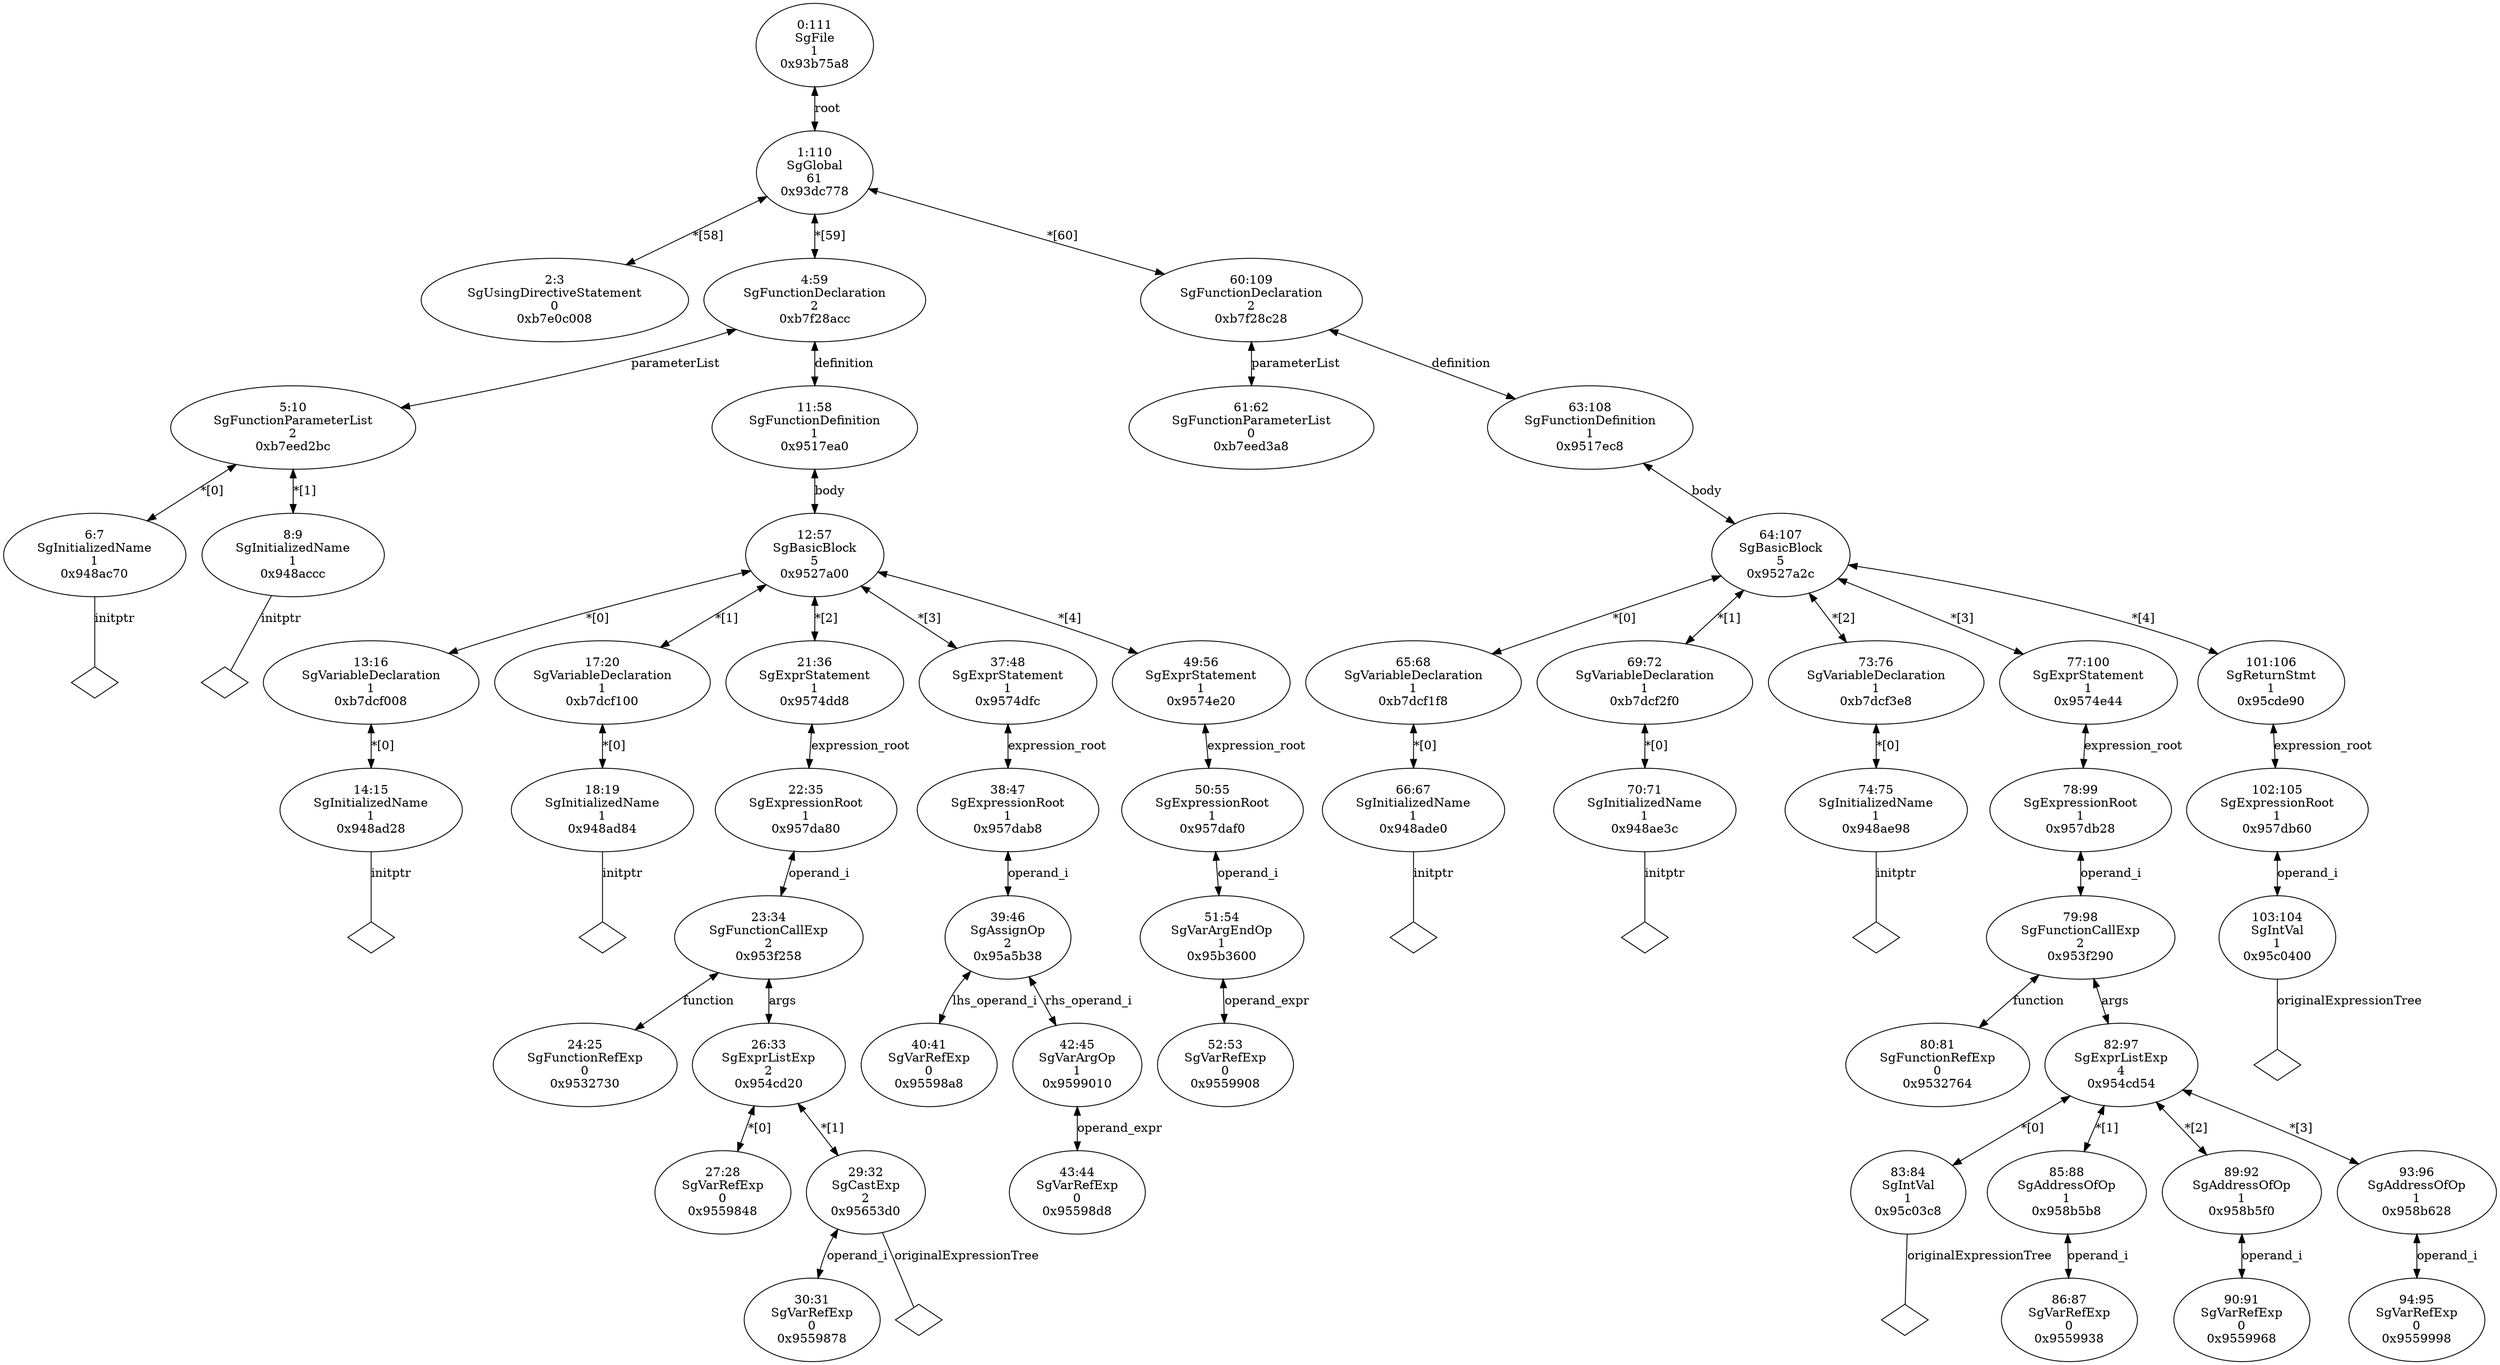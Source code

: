 digraph "G./parambinds-formals-intPtrs.C.dot" {
"0xb7e0c008"[label="2:3\nSgUsingDirectiveStatement\n0\n0xb7e0c008\n" ];
"0x948ac70"[label="6:7\nSgInitializedName\n1\n0x948ac70\n" ];
"0x948ac70" -> "0x948ac70__initptr__null"[label="initptr" dir=none ];
"0x948ac70__initptr__null"[label="" shape=diamond ];
"0x948accc"[label="8:9\nSgInitializedName\n1\n0x948accc\n" ];
"0x948accc" -> "0x948accc__initptr__null"[label="initptr" dir=none ];
"0x948accc__initptr__null"[label="" shape=diamond ];
"0xb7eed2bc"[label="5:10\nSgFunctionParameterList\n2\n0xb7eed2bc\n" ];
"0xb7eed2bc" -> "0x948ac70"[label="*[0]" dir=both ];
"0xb7eed2bc" -> "0x948accc"[label="*[1]" dir=both ];
"0x948ad28"[label="14:15\nSgInitializedName\n1\n0x948ad28\n" ];
"0x948ad28" -> "0x948ad28__initptr__null"[label="initptr" dir=none ];
"0x948ad28__initptr__null"[label="" shape=diamond ];
"0xb7dcf008"[label="13:16\nSgVariableDeclaration\n1\n0xb7dcf008\n" ];
"0xb7dcf008" -> "0x948ad28"[label="*[0]" dir=both ];
"0x948ad84"[label="18:19\nSgInitializedName\n1\n0x948ad84\n" ];
"0x948ad84" -> "0x948ad84__initptr__null"[label="initptr" dir=none ];
"0x948ad84__initptr__null"[label="" shape=diamond ];
"0xb7dcf100"[label="17:20\nSgVariableDeclaration\n1\n0xb7dcf100\n" ];
"0xb7dcf100" -> "0x948ad84"[label="*[0]" dir=both ];
"0x9532730"[label="24:25\nSgFunctionRefExp\n0\n0x9532730\n" ];
"0x9559848"[label="27:28\nSgVarRefExp\n0\n0x9559848\n" ];
"0x9559878"[label="30:31\nSgVarRefExp\n0\n0x9559878\n" ];
"0x95653d0"[label="29:32\nSgCastExp\n2\n0x95653d0\n" ];
"0x95653d0" -> "0x9559878"[label="operand_i" dir=both ];
"0x95653d0" -> "0x95653d0__originalExpressionTree__null"[label="originalExpressionTree" dir=none ];
"0x95653d0__originalExpressionTree__null"[label="" shape=diamond ];
"0x954cd20"[label="26:33\nSgExprListExp\n2\n0x954cd20\n" ];
"0x954cd20" -> "0x9559848"[label="*[0]" dir=both ];
"0x954cd20" -> "0x95653d0"[label="*[1]" dir=both ];
"0x953f258"[label="23:34\nSgFunctionCallExp\n2\n0x953f258\n" ];
"0x953f258" -> "0x9532730"[label="function" dir=both ];
"0x953f258" -> "0x954cd20"[label="args" dir=both ];
"0x957da80"[label="22:35\nSgExpressionRoot\n1\n0x957da80\n" ];
"0x957da80" -> "0x953f258"[label="operand_i" dir=both ];
"0x9574dd8"[label="21:36\nSgExprStatement\n1\n0x9574dd8\n" ];
"0x9574dd8" -> "0x957da80"[label="expression_root" dir=both ];
"0x95598a8"[label="40:41\nSgVarRefExp\n0\n0x95598a8\n" ];
"0x95598d8"[label="43:44\nSgVarRefExp\n0\n0x95598d8\n" ];
"0x9599010"[label="42:45\nSgVarArgOp\n1\n0x9599010\n" ];
"0x9599010" -> "0x95598d8"[label="operand_expr" dir=both ];
"0x95a5b38"[label="39:46\nSgAssignOp\n2\n0x95a5b38\n" ];
"0x95a5b38" -> "0x95598a8"[label="lhs_operand_i" dir=both ];
"0x95a5b38" -> "0x9599010"[label="rhs_operand_i" dir=both ];
"0x957dab8"[label="38:47\nSgExpressionRoot\n1\n0x957dab8\n" ];
"0x957dab8" -> "0x95a5b38"[label="operand_i" dir=both ];
"0x9574dfc"[label="37:48\nSgExprStatement\n1\n0x9574dfc\n" ];
"0x9574dfc" -> "0x957dab8"[label="expression_root" dir=both ];
"0x9559908"[label="52:53\nSgVarRefExp\n0\n0x9559908\n" ];
"0x95b3600"[label="51:54\nSgVarArgEndOp\n1\n0x95b3600\n" ];
"0x95b3600" -> "0x9559908"[label="operand_expr" dir=both ];
"0x957daf0"[label="50:55\nSgExpressionRoot\n1\n0x957daf0\n" ];
"0x957daf0" -> "0x95b3600"[label="operand_i" dir=both ];
"0x9574e20"[label="49:56\nSgExprStatement\n1\n0x9574e20\n" ];
"0x9574e20" -> "0x957daf0"[label="expression_root" dir=both ];
"0x9527a00"[label="12:57\nSgBasicBlock\n5\n0x9527a00\n" ];
"0x9527a00" -> "0xb7dcf008"[label="*[0]" dir=both ];
"0x9527a00" -> "0xb7dcf100"[label="*[1]" dir=both ];
"0x9527a00" -> "0x9574dd8"[label="*[2]" dir=both ];
"0x9527a00" -> "0x9574dfc"[label="*[3]" dir=both ];
"0x9527a00" -> "0x9574e20"[label="*[4]" dir=both ];
"0x9517ea0"[label="11:58\nSgFunctionDefinition\n1\n0x9517ea0\n" ];
"0x9517ea0" -> "0x9527a00"[label="body" dir=both ];
"0xb7f28acc"[label="4:59\nSgFunctionDeclaration\n2\n0xb7f28acc\n" ];
"0xb7f28acc" -> "0xb7eed2bc"[label="parameterList" dir=both ];
"0xb7f28acc" -> "0x9517ea0"[label="definition" dir=both ];
"0xb7eed3a8"[label="61:62\nSgFunctionParameterList\n0\n0xb7eed3a8\n" ];
"0x948ade0"[label="66:67\nSgInitializedName\n1\n0x948ade0\n" ];
"0x948ade0" -> "0x948ade0__initptr__null"[label="initptr" dir=none ];
"0x948ade0__initptr__null"[label="" shape=diamond ];
"0xb7dcf1f8"[label="65:68\nSgVariableDeclaration\n1\n0xb7dcf1f8\n" ];
"0xb7dcf1f8" -> "0x948ade0"[label="*[0]" dir=both ];
"0x948ae3c"[label="70:71\nSgInitializedName\n1\n0x948ae3c\n" ];
"0x948ae3c" -> "0x948ae3c__initptr__null"[label="initptr" dir=none ];
"0x948ae3c__initptr__null"[label="" shape=diamond ];
"0xb7dcf2f0"[label="69:72\nSgVariableDeclaration\n1\n0xb7dcf2f0\n" ];
"0xb7dcf2f0" -> "0x948ae3c"[label="*[0]" dir=both ];
"0x948ae98"[label="74:75\nSgInitializedName\n1\n0x948ae98\n" ];
"0x948ae98" -> "0x948ae98__initptr__null"[label="initptr" dir=none ];
"0x948ae98__initptr__null"[label="" shape=diamond ];
"0xb7dcf3e8"[label="73:76\nSgVariableDeclaration\n1\n0xb7dcf3e8\n" ];
"0xb7dcf3e8" -> "0x948ae98"[label="*[0]" dir=both ];
"0x9532764"[label="80:81\nSgFunctionRefExp\n0\n0x9532764\n" ];
"0x95c03c8"[label="83:84\nSgIntVal\n1\n0x95c03c8\n" ];
"0x95c03c8" -> "0x95c03c8__originalExpressionTree__null"[label="originalExpressionTree" dir=none ];
"0x95c03c8__originalExpressionTree__null"[label="" shape=diamond ];
"0x9559938"[label="86:87\nSgVarRefExp\n0\n0x9559938\n" ];
"0x958b5b8"[label="85:88\nSgAddressOfOp\n1\n0x958b5b8\n" ];
"0x958b5b8" -> "0x9559938"[label="operand_i" dir=both ];
"0x9559968"[label="90:91\nSgVarRefExp\n0\n0x9559968\n" ];
"0x958b5f0"[label="89:92\nSgAddressOfOp\n1\n0x958b5f0\n" ];
"0x958b5f0" -> "0x9559968"[label="operand_i" dir=both ];
"0x9559998"[label="94:95\nSgVarRefExp\n0\n0x9559998\n" ];
"0x958b628"[label="93:96\nSgAddressOfOp\n1\n0x958b628\n" ];
"0x958b628" -> "0x9559998"[label="operand_i" dir=both ];
"0x954cd54"[label="82:97\nSgExprListExp\n4\n0x954cd54\n" ];
"0x954cd54" -> "0x95c03c8"[label="*[0]" dir=both ];
"0x954cd54" -> "0x958b5b8"[label="*[1]" dir=both ];
"0x954cd54" -> "0x958b5f0"[label="*[2]" dir=both ];
"0x954cd54" -> "0x958b628"[label="*[3]" dir=both ];
"0x953f290"[label="79:98\nSgFunctionCallExp\n2\n0x953f290\n" ];
"0x953f290" -> "0x9532764"[label="function" dir=both ];
"0x953f290" -> "0x954cd54"[label="args" dir=both ];
"0x957db28"[label="78:99\nSgExpressionRoot\n1\n0x957db28\n" ];
"0x957db28" -> "0x953f290"[label="operand_i" dir=both ];
"0x9574e44"[label="77:100\nSgExprStatement\n1\n0x9574e44\n" ];
"0x9574e44" -> "0x957db28"[label="expression_root" dir=both ];
"0x95c0400"[label="103:104\nSgIntVal\n1\n0x95c0400\n" ];
"0x95c0400" -> "0x95c0400__originalExpressionTree__null"[label="originalExpressionTree" dir=none ];
"0x95c0400__originalExpressionTree__null"[label="" shape=diamond ];
"0x957db60"[label="102:105\nSgExpressionRoot\n1\n0x957db60\n" ];
"0x957db60" -> "0x95c0400"[label="operand_i" dir=both ];
"0x95cde90"[label="101:106\nSgReturnStmt\n1\n0x95cde90\n" ];
"0x95cde90" -> "0x957db60"[label="expression_root" dir=both ];
"0x9527a2c"[label="64:107\nSgBasicBlock\n5\n0x9527a2c\n" ];
"0x9527a2c" -> "0xb7dcf1f8"[label="*[0]" dir=both ];
"0x9527a2c" -> "0xb7dcf2f0"[label="*[1]" dir=both ];
"0x9527a2c" -> "0xb7dcf3e8"[label="*[2]" dir=both ];
"0x9527a2c" -> "0x9574e44"[label="*[3]" dir=both ];
"0x9527a2c" -> "0x95cde90"[label="*[4]" dir=both ];
"0x9517ec8"[label="63:108\nSgFunctionDefinition\n1\n0x9517ec8\n" ];
"0x9517ec8" -> "0x9527a2c"[label="body" dir=both ];
"0xb7f28c28"[label="60:109\nSgFunctionDeclaration\n2\n0xb7f28c28\n" ];
"0xb7f28c28" -> "0xb7eed3a8"[label="parameterList" dir=both ];
"0xb7f28c28" -> "0x9517ec8"[label="definition" dir=both ];
"0x93dc778"[label="1:110\nSgGlobal\n61\n0x93dc778\n" ];
"0x93dc778" -> "0xb7e0c008"[label="*[58]" dir=both ];
"0x93dc778" -> "0xb7f28acc"[label="*[59]" dir=both ];
"0x93dc778" -> "0xb7f28c28"[label="*[60]" dir=both ];
"0x93b75a8"[label="0:111\nSgFile\n1\n0x93b75a8\n" ];
"0x93b75a8" -> "0x93dc778"[label="root" dir=both ];
}
